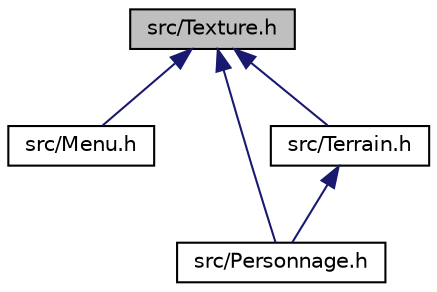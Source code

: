 digraph "src/Texture.h"
{
 // LATEX_PDF_SIZE
  edge [fontname="Helvetica",fontsize="10",labelfontname="Helvetica",labelfontsize="10"];
  node [fontname="Helvetica",fontsize="10",shape=record];
  Node1 [label="src/Texture.h",height=0.2,width=0.4,color="black", fillcolor="grey75", style="filled", fontcolor="black",tooltip="fichier de déclaration de la class texture"];
  Node1 -> Node2 [dir="back",color="midnightblue",fontsize="10",style="solid",fontname="Helvetica"];
  Node2 [label="src/Menu.h",height=0.2,width=0.4,color="black", fillcolor="white", style="filled",URL="$Menu_8h.html",tooltip="fichier de déclaration de la class Menu et bouton"];
  Node1 -> Node3 [dir="back",color="midnightblue",fontsize="10",style="solid",fontname="Helvetica"];
  Node3 [label="src/Personnage.h",height=0.2,width=0.4,color="black", fillcolor="white", style="filled",URL="$Personnage_8h.html",tooltip="fichier de déclaration de la class Personnage"];
  Node1 -> Node4 [dir="back",color="midnightblue",fontsize="10",style="solid",fontname="Helvetica"];
  Node4 [label="src/Terrain.h",height=0.2,width=0.4,color="black", fillcolor="white", style="filled",URL="$Terrain_8h.html",tooltip="fichier de déclaration de la class terrain"];
  Node4 -> Node3 [dir="back",color="midnightblue",fontsize="10",style="solid",fontname="Helvetica"];
}
